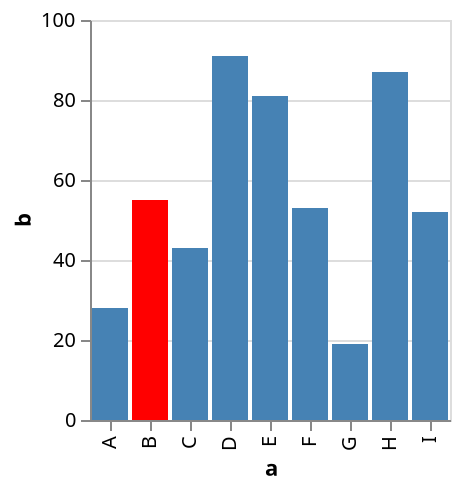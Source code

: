 {
    "$schema": "https://vega.github.io/schema/vega/v5.json",
    "autosize": "pad",
    "padding": 5,
    "height": 200,
    "style": "cell",
    "data": [
      {
        "name": "source_0",
        "values": [
          {"a": "A", "b": 28},
          {"a": "B", "b": 55},
          {"a": "C", "b": 43},
          {"a": "D", "b": 91},
          {"a": "E", "b": 81},
          {"a": "F", "b": 53},
          {"a": "G", "b": 19},
          {"a": "H", "b": 87},
          {"a": "I", "b": 52}
        ]
      },
      {
        "name": "data_0",
        "source": "source_0",
        "transform": [
          {
            "type": "filter",
            "expr": "datum[\"b\"] !== null && !isNaN(datum[\"b\"])"
          }
        ]
      }
    ],
    "signals": [
      {"name": "x_step", "value": 20},
      {
        "name": "width",
        "update": "bandspace(domain('x').length, 0.1, 0.05) * x_step"
      },
      {"name": "textBox", "value": "B"}
    ],
    "marks": [
      {
        "name": "marks",
        "type": "rect",
        "style": ["bar"],
        "from": {"data": "data_0"},
        "encode": {
          "update": {
            "fill": [
                {"test": "datum.a===textBox","value":"red"},
                {"value": "steelblue"}
              ],
            "tooltip": {
              "signal": "{\"a\": ''+datum[\"a\"], \"b\": format(datum[\"b\"], \"\")}"
            },
            "x": {"scale": "x", "field": "a"},
            "width": {"scale": "x", "band": true},
            "y": {"scale": "y", "field": "b"},
            "y2": {"scale": "y", "value": 0}
          }
        }
      }
    ],
    "scales": [
      {
        "name": "x",
        "type": "band",
        "domain": {"data": "data_0", "field": "a", "sort": true},
        "range": {"step": {"signal": "x_step"}},
        "paddingInner": 0.1,
        "paddingOuter": 0.05
      },
      {
        "name": "y",
        "type": "linear",
        "domain": {"data": "data_0", "field": "b"},
        "range": [{"signal": "height"}, 0],
        "nice": true,
        "zero": true
      }
    ],
    "axes": [
      {
        "scale": "x",
        "orient": "bottom",
        "grid": false,
        "title": "a",
        "labelAlign": "right",
        "labelAngle": 270,
        "labelBaseline": "middle",
        "labelOverlap": true,
        "zindex": 1
      },
      {
        "scale": "y",
        "orient": "left",
        "grid": false,
        "title": "b",
        "labelOverlap": true,
        "tickCount": {"signal": "ceil(height/40)"},
        "zindex": 1
      },
      {
        "scale": "y",
        "orient": "left",
        "gridScale": "x",
        "grid": true,
        "tickCount": {"signal": "ceil(height/40)"},
        "domain": false,
        "labels": false,
        "maxExtent": 0,
        "minExtent": 0,
        "ticks": false,
        "zindex": 0
      }
    ]
  }